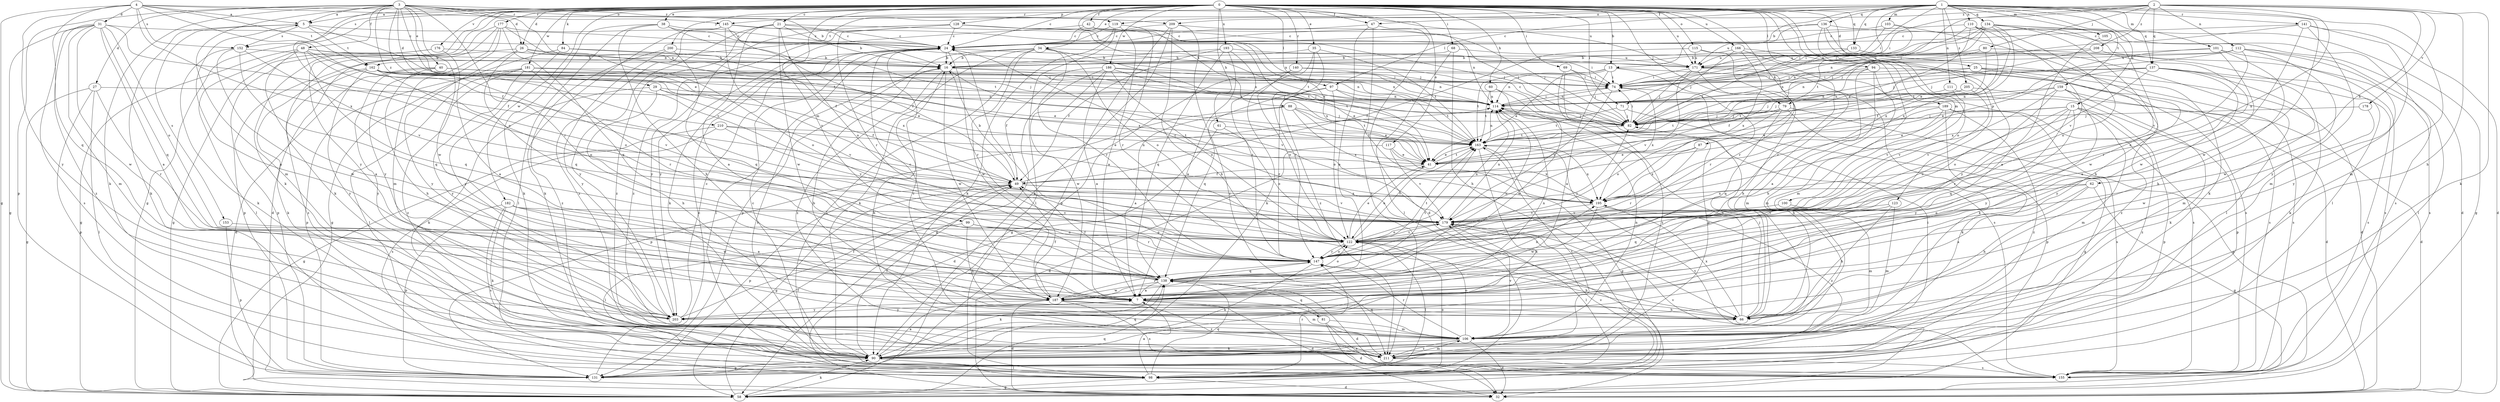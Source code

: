 strict digraph  {
0;
1;
2;
3;
4;
5;
7;
13;
15;
16;
21;
24;
25;
26;
27;
29;
31;
32;
34;
35;
38;
40;
41;
42;
47;
48;
49;
58;
60;
61;
62;
66;
68;
69;
71;
74;
79;
80;
81;
82;
84;
87;
88;
90;
94;
97;
98;
99;
100;
101;
103;
105;
106;
110;
111;
112;
114;
115;
117;
119;
122;
123;
128;
131;
133;
134;
136;
137;
138;
140;
141;
145;
147;
152;
153;
155;
159;
162;
163;
166;
171;
176;
177;
178;
179;
181;
182;
186;
187;
189;
193;
195;
200;
203;
205;
208;
209;
210;
211;
0 -> 5  [label=a];
0 -> 13  [label=b];
0 -> 21  [label=c];
0 -> 24  [label=c];
0 -> 25  [label=d];
0 -> 26  [label=d];
0 -> 34  [label=e];
0 -> 35  [label=e];
0 -> 38  [label=e];
0 -> 42  [label=f];
0 -> 47  [label=f];
0 -> 58  [label=g];
0 -> 60  [label=h];
0 -> 61  [label=h];
0 -> 68  [label=i];
0 -> 69  [label=i];
0 -> 71  [label=i];
0 -> 79  [label=j];
0 -> 84  [label=k];
0 -> 87  [label=k];
0 -> 88  [label=k];
0 -> 90  [label=k];
0 -> 94  [label=l];
0 -> 97  [label=l];
0 -> 99  [label=m];
0 -> 100  [label=m];
0 -> 115  [label=o];
0 -> 117  [label=o];
0 -> 123  [label=p];
0 -> 128  [label=p];
0 -> 133  [label=q];
0 -> 140  [label=r];
0 -> 152  [label=s];
0 -> 166  [label=u];
0 -> 171  [label=u];
0 -> 176  [label=v];
0 -> 177  [label=v];
0 -> 181  [label=w];
0 -> 182  [label=w];
0 -> 186  [label=w];
0 -> 189  [label=x];
0 -> 193  [label=x];
0 -> 200  [label=y];
0 -> 203  [label=y];
1 -> 13  [label=b];
1 -> 15  [label=b];
1 -> 47  [label=f];
1 -> 71  [label=i];
1 -> 74  [label=i];
1 -> 97  [label=l];
1 -> 101  [label=m];
1 -> 103  [label=m];
1 -> 105  [label=m];
1 -> 106  [label=m];
1 -> 110  [label=n];
1 -> 111  [label=n];
1 -> 133  [label=q];
1 -> 134  [label=q];
1 -> 136  [label=q];
1 -> 137  [label=q];
1 -> 141  [label=r];
1 -> 145  [label=r];
1 -> 159  [label=t];
1 -> 162  [label=t];
1 -> 187  [label=w];
1 -> 205  [label=z];
2 -> 62  [label=h];
2 -> 66  [label=h];
2 -> 74  [label=i];
2 -> 79  [label=j];
2 -> 80  [label=j];
2 -> 90  [label=k];
2 -> 112  [label=n];
2 -> 119  [label=o];
2 -> 137  [label=q];
2 -> 178  [label=v];
2 -> 195  [label=x];
2 -> 208  [label=z];
2 -> 209  [label=z];
3 -> 5  [label=a];
3 -> 26  [label=d];
3 -> 27  [label=d];
3 -> 29  [label=d];
3 -> 40  [label=e];
3 -> 41  [label=e];
3 -> 48  [label=f];
3 -> 90  [label=k];
3 -> 106  [label=m];
3 -> 114  [label=n];
3 -> 119  [label=o];
3 -> 122  [label=o];
3 -> 131  [label=p];
3 -> 145  [label=r];
3 -> 147  [label=r];
3 -> 179  [label=v];
3 -> 187  [label=w];
3 -> 209  [label=z];
3 -> 210  [label=z];
4 -> 5  [label=a];
4 -> 16  [label=b];
4 -> 31  [label=d];
4 -> 49  [label=f];
4 -> 58  [label=g];
4 -> 138  [label=q];
4 -> 152  [label=s];
4 -> 162  [label=t];
4 -> 171  [label=u];
4 -> 195  [label=x];
4 -> 203  [label=y];
5 -> 24  [label=c];
5 -> 90  [label=k];
5 -> 152  [label=s];
5 -> 153  [label=s];
5 -> 162  [label=t];
5 -> 163  [label=t];
7 -> 5  [label=a];
7 -> 32  [label=d];
7 -> 81  [label=j];
7 -> 106  [label=m];
7 -> 114  [label=n];
7 -> 203  [label=y];
13 -> 7  [label=a];
13 -> 41  [label=e];
13 -> 74  [label=i];
13 -> 114  [label=n];
13 -> 147  [label=r];
13 -> 155  [label=s];
13 -> 163  [label=t];
15 -> 41  [label=e];
15 -> 82  [label=j];
15 -> 106  [label=m];
15 -> 122  [label=o];
15 -> 131  [label=p];
15 -> 138  [label=q];
15 -> 147  [label=r];
15 -> 203  [label=y];
15 -> 211  [label=z];
16 -> 74  [label=i];
16 -> 155  [label=s];
16 -> 163  [label=t];
16 -> 179  [label=v];
16 -> 187  [label=w];
16 -> 211  [label=z];
21 -> 7  [label=a];
21 -> 16  [label=b];
21 -> 24  [label=c];
21 -> 122  [label=o];
21 -> 163  [label=t];
21 -> 187  [label=w];
21 -> 203  [label=y];
21 -> 211  [label=z];
24 -> 16  [label=b];
24 -> 90  [label=k];
24 -> 98  [label=l];
24 -> 147  [label=r];
25 -> 32  [label=d];
25 -> 49  [label=f];
25 -> 74  [label=i];
25 -> 155  [label=s];
25 -> 211  [label=z];
26 -> 16  [label=b];
26 -> 122  [label=o];
26 -> 131  [label=p];
26 -> 138  [label=q];
26 -> 195  [label=x];
26 -> 203  [label=y];
27 -> 58  [label=g];
27 -> 98  [label=l];
27 -> 114  [label=n];
27 -> 131  [label=p];
27 -> 147  [label=r];
29 -> 49  [label=f];
29 -> 66  [label=h];
29 -> 90  [label=k];
29 -> 114  [label=n];
29 -> 179  [label=v];
31 -> 7  [label=a];
31 -> 24  [label=c];
31 -> 49  [label=f];
31 -> 58  [label=g];
31 -> 106  [label=m];
31 -> 122  [label=o];
31 -> 138  [label=q];
31 -> 155  [label=s];
31 -> 187  [label=w];
31 -> 211  [label=z];
34 -> 16  [label=b];
34 -> 90  [label=k];
34 -> 98  [label=l];
34 -> 122  [label=o];
34 -> 131  [label=p];
34 -> 147  [label=r];
34 -> 163  [label=t];
34 -> 171  [label=u];
34 -> 187  [label=w];
35 -> 16  [label=b];
35 -> 90  [label=k];
35 -> 147  [label=r];
35 -> 163  [label=t];
35 -> 211  [label=z];
38 -> 24  [label=c];
38 -> 66  [label=h];
38 -> 82  [label=j];
38 -> 90  [label=k];
38 -> 98  [label=l];
38 -> 163  [label=t];
40 -> 32  [label=d];
40 -> 66  [label=h];
40 -> 74  [label=i];
40 -> 82  [label=j];
40 -> 114  [label=n];
40 -> 203  [label=y];
41 -> 49  [label=f];
41 -> 122  [label=o];
41 -> 163  [label=t];
42 -> 24  [label=c];
42 -> 82  [label=j];
42 -> 195  [label=x];
42 -> 203  [label=y];
47 -> 7  [label=a];
47 -> 24  [label=c];
47 -> 32  [label=d];
47 -> 211  [label=z];
48 -> 7  [label=a];
48 -> 16  [label=b];
48 -> 58  [label=g];
48 -> 82  [label=j];
48 -> 98  [label=l];
48 -> 122  [label=o];
48 -> 138  [label=q];
48 -> 195  [label=x];
49 -> 16  [label=b];
49 -> 58  [label=g];
49 -> 114  [label=n];
49 -> 131  [label=p];
49 -> 179  [label=v];
49 -> 195  [label=x];
58 -> 49  [label=f];
58 -> 90  [label=k];
58 -> 138  [label=q];
58 -> 163  [label=t];
58 -> 179  [label=v];
60 -> 114  [label=n];
60 -> 163  [label=t];
60 -> 187  [label=w];
60 -> 211  [label=z];
61 -> 32  [label=d];
61 -> 122  [label=o];
61 -> 163  [label=t];
62 -> 7  [label=a];
62 -> 58  [label=g];
62 -> 66  [label=h];
62 -> 122  [label=o];
62 -> 195  [label=x];
66 -> 82  [label=j];
66 -> 114  [label=n];
66 -> 195  [label=x];
68 -> 16  [label=b];
68 -> 66  [label=h];
68 -> 98  [label=l];
68 -> 171  [label=u];
69 -> 74  [label=i];
69 -> 82  [label=j];
69 -> 131  [label=p];
69 -> 155  [label=s];
71 -> 82  [label=j];
71 -> 131  [label=p];
71 -> 163  [label=t];
74 -> 114  [label=n];
74 -> 179  [label=v];
74 -> 195  [label=x];
79 -> 58  [label=g];
79 -> 82  [label=j];
79 -> 122  [label=o];
79 -> 138  [label=q];
79 -> 155  [label=s];
79 -> 163  [label=t];
80 -> 16  [label=b];
80 -> 114  [label=n];
80 -> 155  [label=s];
80 -> 163  [label=t];
81 -> 32  [label=d];
81 -> 106  [label=m];
81 -> 138  [label=q];
81 -> 155  [label=s];
82 -> 24  [label=c];
82 -> 74  [label=i];
82 -> 163  [label=t];
84 -> 16  [label=b];
84 -> 58  [label=g];
84 -> 74  [label=i];
84 -> 203  [label=y];
87 -> 41  [label=e];
87 -> 147  [label=r];
87 -> 195  [label=x];
88 -> 7  [label=a];
88 -> 41  [label=e];
88 -> 82  [label=j];
88 -> 131  [label=p];
88 -> 163  [label=t];
88 -> 195  [label=x];
90 -> 7  [label=a];
90 -> 24  [label=c];
90 -> 49  [label=f];
90 -> 98  [label=l];
90 -> 131  [label=p];
90 -> 138  [label=q];
94 -> 7  [label=a];
94 -> 66  [label=h];
94 -> 74  [label=i];
94 -> 106  [label=m];
94 -> 114  [label=n];
94 -> 155  [label=s];
97 -> 114  [label=n];
97 -> 122  [label=o];
97 -> 138  [label=q];
97 -> 147  [label=r];
97 -> 163  [label=t];
98 -> 7  [label=a];
98 -> 32  [label=d];
98 -> 58  [label=g];
98 -> 122  [label=o];
98 -> 138  [label=q];
98 -> 147  [label=r];
98 -> 179  [label=v];
99 -> 66  [label=h];
99 -> 98  [label=l];
99 -> 122  [label=o];
99 -> 147  [label=r];
100 -> 106  [label=m];
100 -> 179  [label=v];
101 -> 7  [label=a];
101 -> 49  [label=f];
101 -> 66  [label=h];
101 -> 155  [label=s];
101 -> 171  [label=u];
103 -> 24  [label=c];
103 -> 66  [label=h];
103 -> 74  [label=i];
103 -> 163  [label=t];
105 -> 7  [label=a];
106 -> 16  [label=b];
106 -> 24  [label=c];
106 -> 32  [label=d];
106 -> 90  [label=k];
106 -> 114  [label=n];
106 -> 122  [label=o];
106 -> 138  [label=q];
106 -> 147  [label=r];
106 -> 179  [label=v];
106 -> 211  [label=z];
110 -> 24  [label=c];
110 -> 32  [label=d];
110 -> 41  [label=e];
110 -> 74  [label=i];
110 -> 122  [label=o];
110 -> 179  [label=v];
110 -> 195  [label=x];
111 -> 114  [label=n];
111 -> 131  [label=p];
111 -> 179  [label=v];
112 -> 16  [label=b];
112 -> 82  [label=j];
112 -> 98  [label=l];
112 -> 122  [label=o];
112 -> 171  [label=u];
112 -> 187  [label=w];
112 -> 203  [label=y];
114 -> 74  [label=i];
114 -> 82  [label=j];
115 -> 49  [label=f];
115 -> 147  [label=r];
115 -> 155  [label=s];
115 -> 171  [label=u];
117 -> 32  [label=d];
117 -> 41  [label=e];
117 -> 179  [label=v];
117 -> 195  [label=x];
119 -> 7  [label=a];
119 -> 24  [label=c];
119 -> 90  [label=k];
119 -> 98  [label=l];
119 -> 147  [label=r];
122 -> 41  [label=e];
122 -> 98  [label=l];
122 -> 114  [label=n];
122 -> 147  [label=r];
122 -> 163  [label=t];
122 -> 179  [label=v];
123 -> 66  [label=h];
123 -> 106  [label=m];
123 -> 138  [label=q];
123 -> 179  [label=v];
128 -> 24  [label=c];
128 -> 41  [label=e];
128 -> 82  [label=j];
128 -> 114  [label=n];
128 -> 147  [label=r];
128 -> 203  [label=y];
128 -> 211  [label=z];
131 -> 24  [label=c];
133 -> 98  [label=l];
133 -> 163  [label=t];
133 -> 171  [label=u];
134 -> 24  [label=c];
134 -> 41  [label=e];
134 -> 58  [label=g];
134 -> 74  [label=i];
134 -> 82  [label=j];
134 -> 114  [label=n];
134 -> 155  [label=s];
134 -> 179  [label=v];
134 -> 187  [label=w];
134 -> 195  [label=x];
136 -> 24  [label=c];
136 -> 90  [label=k];
136 -> 98  [label=l];
136 -> 122  [label=o];
136 -> 171  [label=u];
136 -> 203  [label=y];
137 -> 41  [label=e];
137 -> 74  [label=i];
137 -> 90  [label=k];
137 -> 106  [label=m];
137 -> 114  [label=n];
137 -> 155  [label=s];
137 -> 195  [label=x];
137 -> 203  [label=y];
138 -> 7  [label=a];
138 -> 24  [label=c];
138 -> 32  [label=d];
138 -> 49  [label=f];
138 -> 90  [label=k];
138 -> 114  [label=n];
138 -> 122  [label=o];
138 -> 163  [label=t];
138 -> 187  [label=w];
138 -> 195  [label=x];
140 -> 58  [label=g];
140 -> 74  [label=i];
140 -> 114  [label=n];
140 -> 122  [label=o];
141 -> 24  [label=c];
141 -> 32  [label=d];
141 -> 82  [label=j];
141 -> 106  [label=m];
141 -> 187  [label=w];
141 -> 203  [label=y];
145 -> 24  [label=c];
145 -> 49  [label=f];
145 -> 82  [label=j];
145 -> 90  [label=k];
145 -> 179  [label=v];
145 -> 211  [label=z];
147 -> 24  [label=c];
147 -> 66  [label=h];
147 -> 82  [label=j];
147 -> 90  [label=k];
147 -> 122  [label=o];
147 -> 138  [label=q];
147 -> 163  [label=t];
152 -> 90  [label=k];
152 -> 138  [label=q];
152 -> 171  [label=u];
152 -> 179  [label=v];
152 -> 187  [label=w];
153 -> 122  [label=o];
153 -> 131  [label=p];
155 -> 179  [label=v];
159 -> 32  [label=d];
159 -> 82  [label=j];
159 -> 90  [label=k];
159 -> 114  [label=n];
159 -> 122  [label=o];
159 -> 179  [label=v];
159 -> 203  [label=y];
162 -> 41  [label=e];
162 -> 74  [label=i];
162 -> 82  [label=j];
162 -> 90  [label=k];
162 -> 114  [label=n];
162 -> 122  [label=o];
162 -> 179  [label=v];
162 -> 203  [label=y];
162 -> 211  [label=z];
163 -> 41  [label=e];
163 -> 58  [label=g];
163 -> 90  [label=k];
163 -> 114  [label=n];
163 -> 195  [label=x];
166 -> 16  [label=b];
166 -> 82  [label=j];
166 -> 106  [label=m];
166 -> 147  [label=r];
166 -> 195  [label=x];
171 -> 66  [label=h];
171 -> 74  [label=i];
171 -> 82  [label=j];
171 -> 90  [label=k];
171 -> 106  [label=m];
171 -> 179  [label=v];
176 -> 7  [label=a];
176 -> 16  [label=b];
176 -> 58  [label=g];
176 -> 131  [label=p];
177 -> 24  [label=c];
177 -> 32  [label=d];
177 -> 49  [label=f];
177 -> 90  [label=k];
177 -> 106  [label=m];
177 -> 138  [label=q];
177 -> 203  [label=y];
178 -> 82  [label=j];
178 -> 187  [label=w];
179 -> 24  [label=c];
179 -> 98  [label=l];
179 -> 114  [label=n];
179 -> 122  [label=o];
181 -> 41  [label=e];
181 -> 74  [label=i];
181 -> 98  [label=l];
181 -> 131  [label=p];
181 -> 147  [label=r];
181 -> 203  [label=y];
181 -> 211  [label=z];
182 -> 7  [label=a];
182 -> 90  [label=k];
182 -> 131  [label=p];
182 -> 155  [label=s];
182 -> 179  [label=v];
182 -> 187  [label=w];
186 -> 7  [label=a];
186 -> 41  [label=e];
186 -> 49  [label=f];
186 -> 58  [label=g];
186 -> 74  [label=i];
186 -> 114  [label=n];
186 -> 122  [label=o];
186 -> 187  [label=w];
187 -> 32  [label=d];
187 -> 49  [label=f];
187 -> 66  [label=h];
187 -> 147  [label=r];
187 -> 155  [label=s];
187 -> 203  [label=y];
187 -> 211  [label=z];
189 -> 41  [label=e];
189 -> 58  [label=g];
189 -> 66  [label=h];
189 -> 82  [label=j];
189 -> 90  [label=k];
189 -> 211  [label=z];
193 -> 7  [label=a];
193 -> 16  [label=b];
193 -> 49  [label=f];
193 -> 74  [label=i];
193 -> 138  [label=q];
193 -> 147  [label=r];
195 -> 179  [label=v];
195 -> 187  [label=w];
195 -> 211  [label=z];
200 -> 16  [label=b];
200 -> 138  [label=q];
200 -> 203  [label=y];
200 -> 211  [label=z];
203 -> 24  [label=c];
203 -> 49  [label=f];
205 -> 32  [label=d];
205 -> 82  [label=j];
205 -> 114  [label=n];
205 -> 163  [label=t];
205 -> 179  [label=v];
208 -> 82  [label=j];
208 -> 147  [label=r];
208 -> 171  [label=u];
209 -> 24  [label=c];
209 -> 66  [label=h];
209 -> 90  [label=k];
209 -> 114  [label=n];
209 -> 131  [label=p];
209 -> 211  [label=z];
210 -> 41  [label=e];
210 -> 58  [label=g];
210 -> 155  [label=s];
210 -> 163  [label=t];
210 -> 179  [label=v];
211 -> 16  [label=b];
211 -> 74  [label=i];
211 -> 106  [label=m];
211 -> 155  [label=s];
211 -> 163  [label=t];
}
